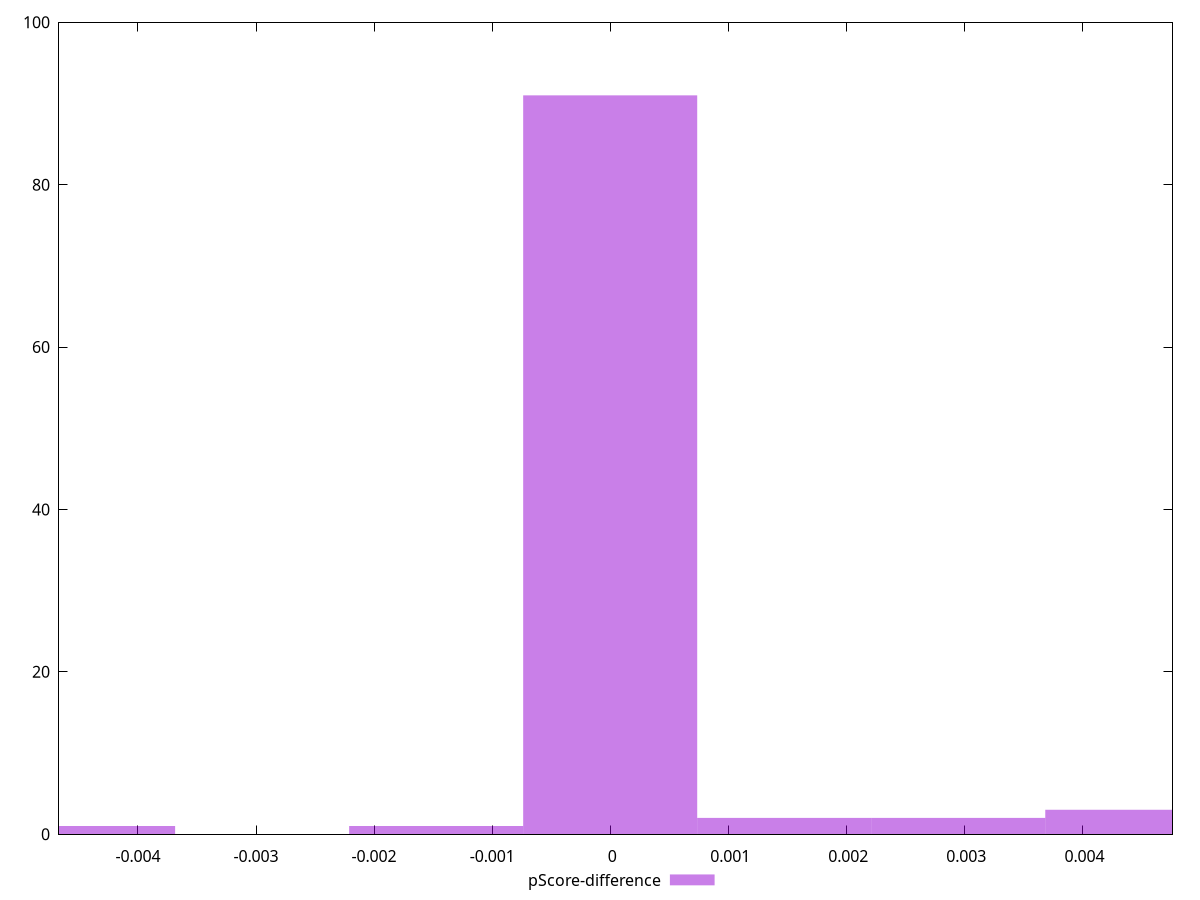 reset

$pScoreDifference <<EOF
0 91
0.004422671982870626 3
0.002948447988580417 2
0.0014742239942902085 2
-0.004422671982870626 1
-0.0014742239942902085 1
EOF

set key outside below
set boxwidth 0.0014742239942902085
set xrange [-0.004669166405995684:0.004763333002726244]
set yrange [0:100]
set trange [0:100]
set style fill transparent solid 0.5 noborder
set terminal svg size 640, 490 enhanced background rgb 'white'
set output "reports/report_00032_2021-02-25T10-28-15.087Z/uses-rel-preconnect/samples/astro/pScore-difference/histogram.svg"

plot $pScoreDifference title "pScore-difference" with boxes

reset
